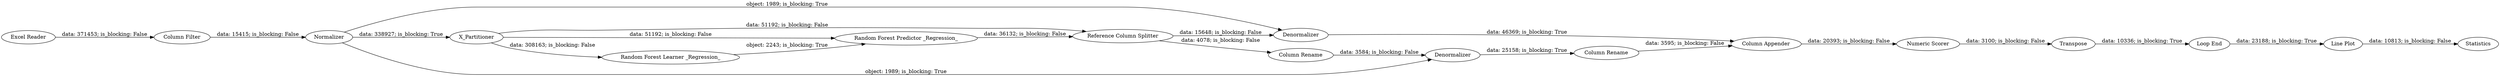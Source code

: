 digraph {
	"-1799288473900619619_26" [label=Normalizer]
	"-1799288473900619619_34" [label="Excel Reader"]
	"-1799288473900619619_31" [label="Column Rename"]
	"-1799288473900619619_59" [label=Transpose]
	"-1799288473900619619_85" [label="Line Plot"]
	"-1799288473900619619_23" [label="Column Filter"]
	"-1799288473900619619_32" [label="Column Appender"]
	"-1799288473900619619_82" [label="Random Forest Learner _Regression_"]
	"-1799288473900619619_28" [label=Denormalizer]
	"-1799288473900619619_72" [label="Loop End"]
	"-1799288473900619619_27" [label="Reference Column Splitter"]
	"-1799288473900619619_81" [label=X_Partitioner]
	"-1799288473900619619_29" [label=Denormalizer]
	"-1799288473900619619_83" [label="Random Forest Predictor _Regression_"]
	"-1799288473900619619_33" [label="Numeric Scorer"]
	"-1799288473900619619_80" [label=Statistics]
	"-1799288473900619619_30" [label="Column Rename"]
	"-1799288473900619619_28" -> "-1799288473900619619_32" [label="data: 46369; is_blocking: True"]
	"-1799288473900619619_33" -> "-1799288473900619619_59" [label="data: 3100; is_blocking: False"]
	"-1799288473900619619_81" -> "-1799288473900619619_27" [label="data: 51192; is_blocking: False"]
	"-1799288473900619619_31" -> "-1799288473900619619_32" [label="data: 3595; is_blocking: False"]
	"-1799288473900619619_26" -> "-1799288473900619619_29" [label="object: 1989; is_blocking: True"]
	"-1799288473900619619_30" -> "-1799288473900619619_29" [label="data: 3584; is_blocking: False"]
	"-1799288473900619619_23" -> "-1799288473900619619_26" [label="data: 15415; is_blocking: False"]
	"-1799288473900619619_27" -> "-1799288473900619619_30" [label="data: 4078; is_blocking: False"]
	"-1799288473900619619_83" -> "-1799288473900619619_27" [label="data: 36132; is_blocking: False"]
	"-1799288473900619619_59" -> "-1799288473900619619_72" [label="data: 10336; is_blocking: True"]
	"-1799288473900619619_32" -> "-1799288473900619619_33" [label="data: 20393; is_blocking: False"]
	"-1799288473900619619_27" -> "-1799288473900619619_28" [label="data: 15648; is_blocking: False"]
	"-1799288473900619619_26" -> "-1799288473900619619_28" [label="object: 1989; is_blocking: True"]
	"-1799288473900619619_81" -> "-1799288473900619619_83" [label="data: 51192; is_blocking: False"]
	"-1799288473900619619_26" -> "-1799288473900619619_81" [label="data: 338927; is_blocking: True"]
	"-1799288473900619619_85" -> "-1799288473900619619_80" [label="data: 10813; is_blocking: False"]
	"-1799288473900619619_29" -> "-1799288473900619619_31" [label="data: 25158; is_blocking: True"]
	"-1799288473900619619_72" -> "-1799288473900619619_85" [label="data: 23188; is_blocking: True"]
	"-1799288473900619619_82" -> "-1799288473900619619_83" [label="object: 2243; is_blocking: True"]
	"-1799288473900619619_81" -> "-1799288473900619619_82" [label="data: 308163; is_blocking: False"]
	"-1799288473900619619_34" -> "-1799288473900619619_23" [label="data: 371453; is_blocking: False"]
	rankdir=LR
}
